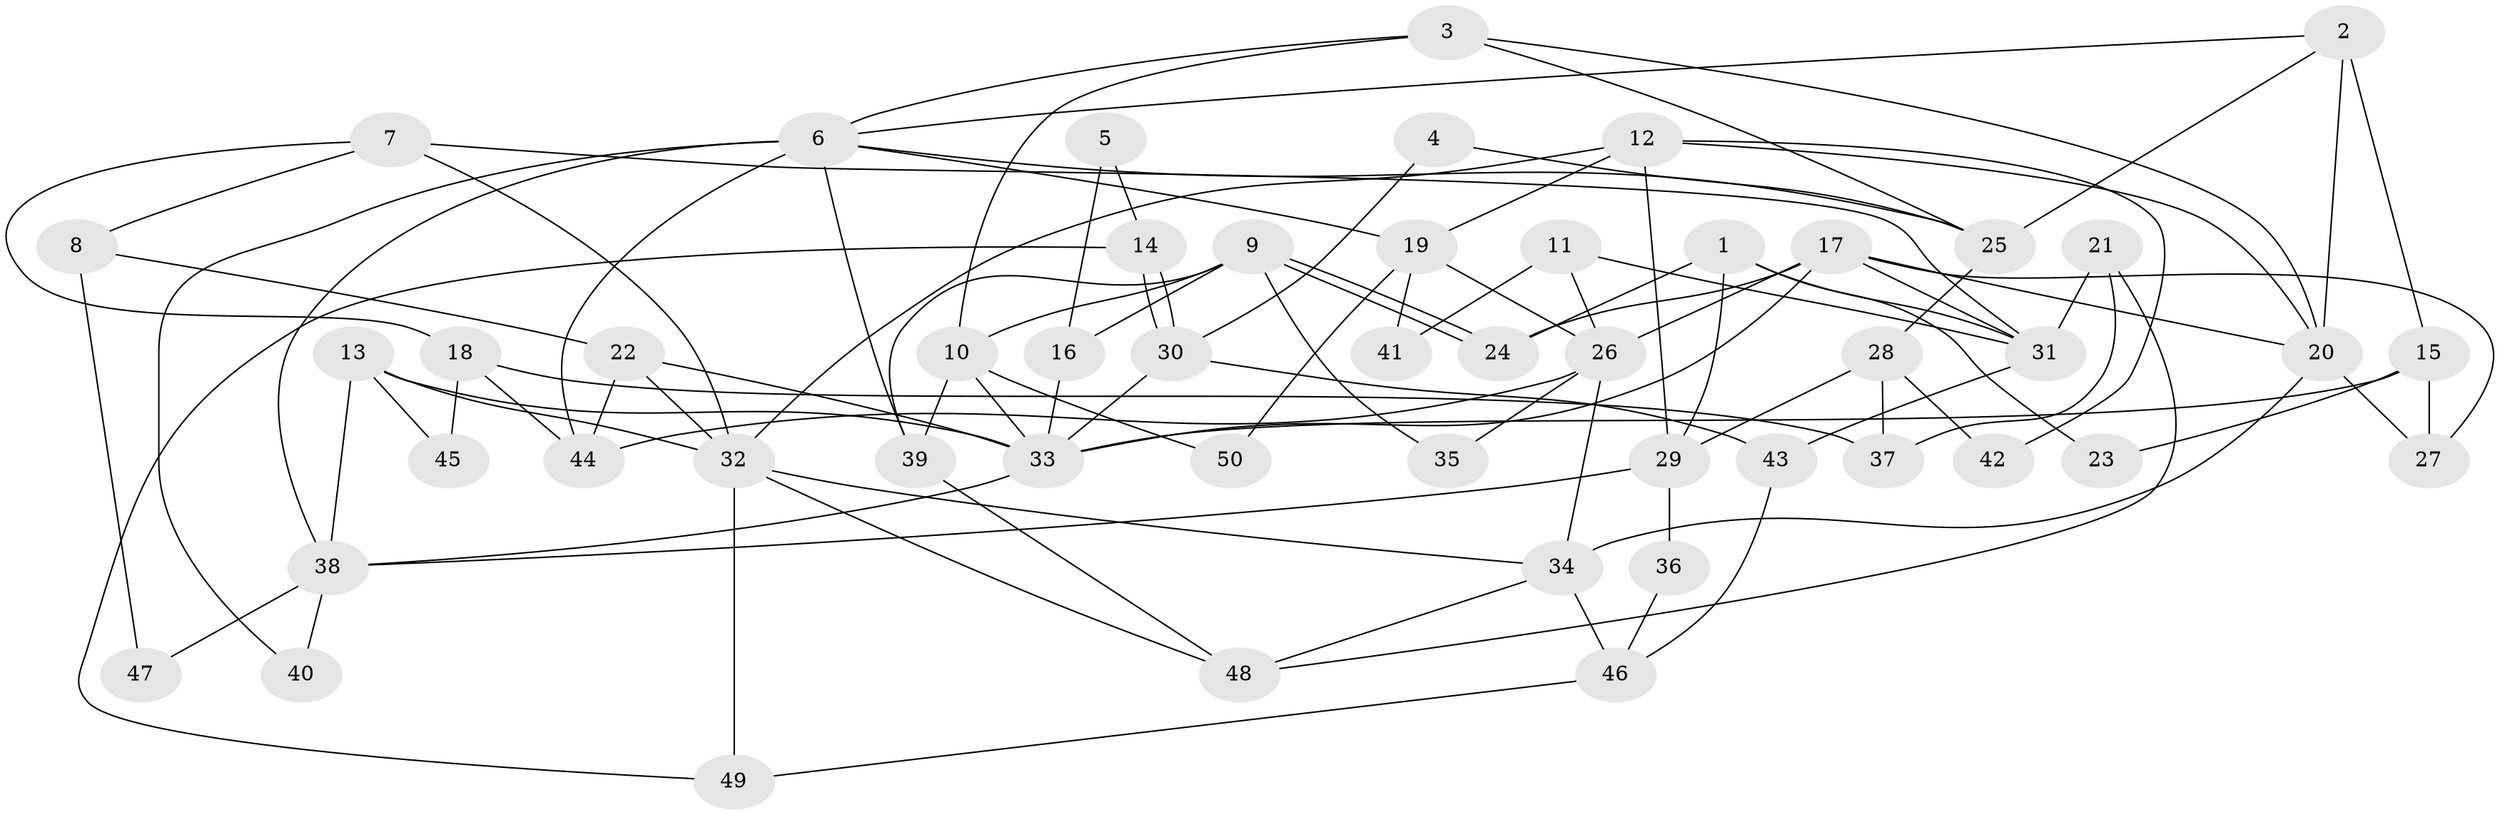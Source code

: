 // coarse degree distribution, {4: 0.0967741935483871, 5: 0.22580645161290322, 7: 0.0967741935483871, 2: 0.22580645161290322, 3: 0.16129032258064516, 9: 0.03225806451612903, 6: 0.06451612903225806, 10: 0.06451612903225806, 8: 0.03225806451612903}
// Generated by graph-tools (version 1.1) at 2025/52/02/27/25 19:52:03]
// undirected, 50 vertices, 100 edges
graph export_dot {
graph [start="1"]
  node [color=gray90,style=filled];
  1;
  2;
  3;
  4;
  5;
  6;
  7;
  8;
  9;
  10;
  11;
  12;
  13;
  14;
  15;
  16;
  17;
  18;
  19;
  20;
  21;
  22;
  23;
  24;
  25;
  26;
  27;
  28;
  29;
  30;
  31;
  32;
  33;
  34;
  35;
  36;
  37;
  38;
  39;
  40;
  41;
  42;
  43;
  44;
  45;
  46;
  47;
  48;
  49;
  50;
  1 -- 29;
  1 -- 31;
  1 -- 23;
  1 -- 24;
  2 -- 20;
  2 -- 15;
  2 -- 6;
  2 -- 25;
  3 -- 6;
  3 -- 20;
  3 -- 10;
  3 -- 25;
  4 -- 25;
  4 -- 30;
  5 -- 16;
  5 -- 14;
  6 -- 25;
  6 -- 19;
  6 -- 38;
  6 -- 39;
  6 -- 40;
  6 -- 44;
  7 -- 32;
  7 -- 18;
  7 -- 8;
  7 -- 31;
  8 -- 22;
  8 -- 47;
  9 -- 39;
  9 -- 24;
  9 -- 24;
  9 -- 10;
  9 -- 16;
  9 -- 35;
  10 -- 33;
  10 -- 39;
  10 -- 50;
  11 -- 26;
  11 -- 31;
  11 -- 41;
  12 -- 32;
  12 -- 19;
  12 -- 20;
  12 -- 29;
  12 -- 42;
  13 -- 38;
  13 -- 33;
  13 -- 32;
  13 -- 45;
  14 -- 30;
  14 -- 30;
  14 -- 49;
  15 -- 27;
  15 -- 33;
  15 -- 23;
  16 -- 33;
  17 -- 20;
  17 -- 24;
  17 -- 26;
  17 -- 27;
  17 -- 31;
  17 -- 33;
  18 -- 44;
  18 -- 37;
  18 -- 45;
  19 -- 26;
  19 -- 41;
  19 -- 50;
  20 -- 34;
  20 -- 27;
  21 -- 48;
  21 -- 31;
  21 -- 37;
  22 -- 33;
  22 -- 32;
  22 -- 44;
  25 -- 28;
  26 -- 44;
  26 -- 34;
  26 -- 35;
  28 -- 29;
  28 -- 37;
  28 -- 42;
  29 -- 38;
  29 -- 36;
  30 -- 33;
  30 -- 43;
  31 -- 43;
  32 -- 34;
  32 -- 48;
  32 -- 49;
  33 -- 38;
  34 -- 48;
  34 -- 46;
  36 -- 46;
  38 -- 40;
  38 -- 47;
  39 -- 48;
  43 -- 46;
  46 -- 49;
}
